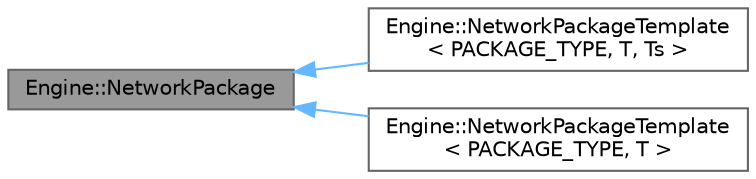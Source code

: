 digraph "Engine::NetworkPackage"
{
 // LATEX_PDF_SIZE
  bgcolor="transparent";
  edge [fontname=Helvetica,fontsize=10,labelfontname=Helvetica,labelfontsize=10];
  node [fontname=Helvetica,fontsize=10,shape=box,height=0.2,width=0.4];
  rankdir="LR";
  Node1 [label="Engine::NetworkPackage",height=0.2,width=0.4,color="gray40", fillcolor="grey60", style="filled", fontcolor="black",tooltip=" "];
  Node1 -> Node2 [dir="back",color="steelblue1",style="solid"];
  Node2 [label="Engine::NetworkPackageTemplate\l\< PACKAGE_TYPE, T, Ts \>",height=0.2,width=0.4,color="gray40", fillcolor="white", style="filled",URL="$class_engine_1_1_network_package_template.html",tooltip=" "];
  Node1 -> Node3 [dir="back",color="steelblue1",style="solid"];
  Node3 [label="Engine::NetworkPackageTemplate\l\< PACKAGE_TYPE, T \>",height=0.2,width=0.4,color="gray40", fillcolor="white", style="filled",URL="$class_engine_1_1_network_package_template_3_01_p_a_c_k_a_g_e___t_y_p_e_00_01_t_01_4.html",tooltip=" "];
}

